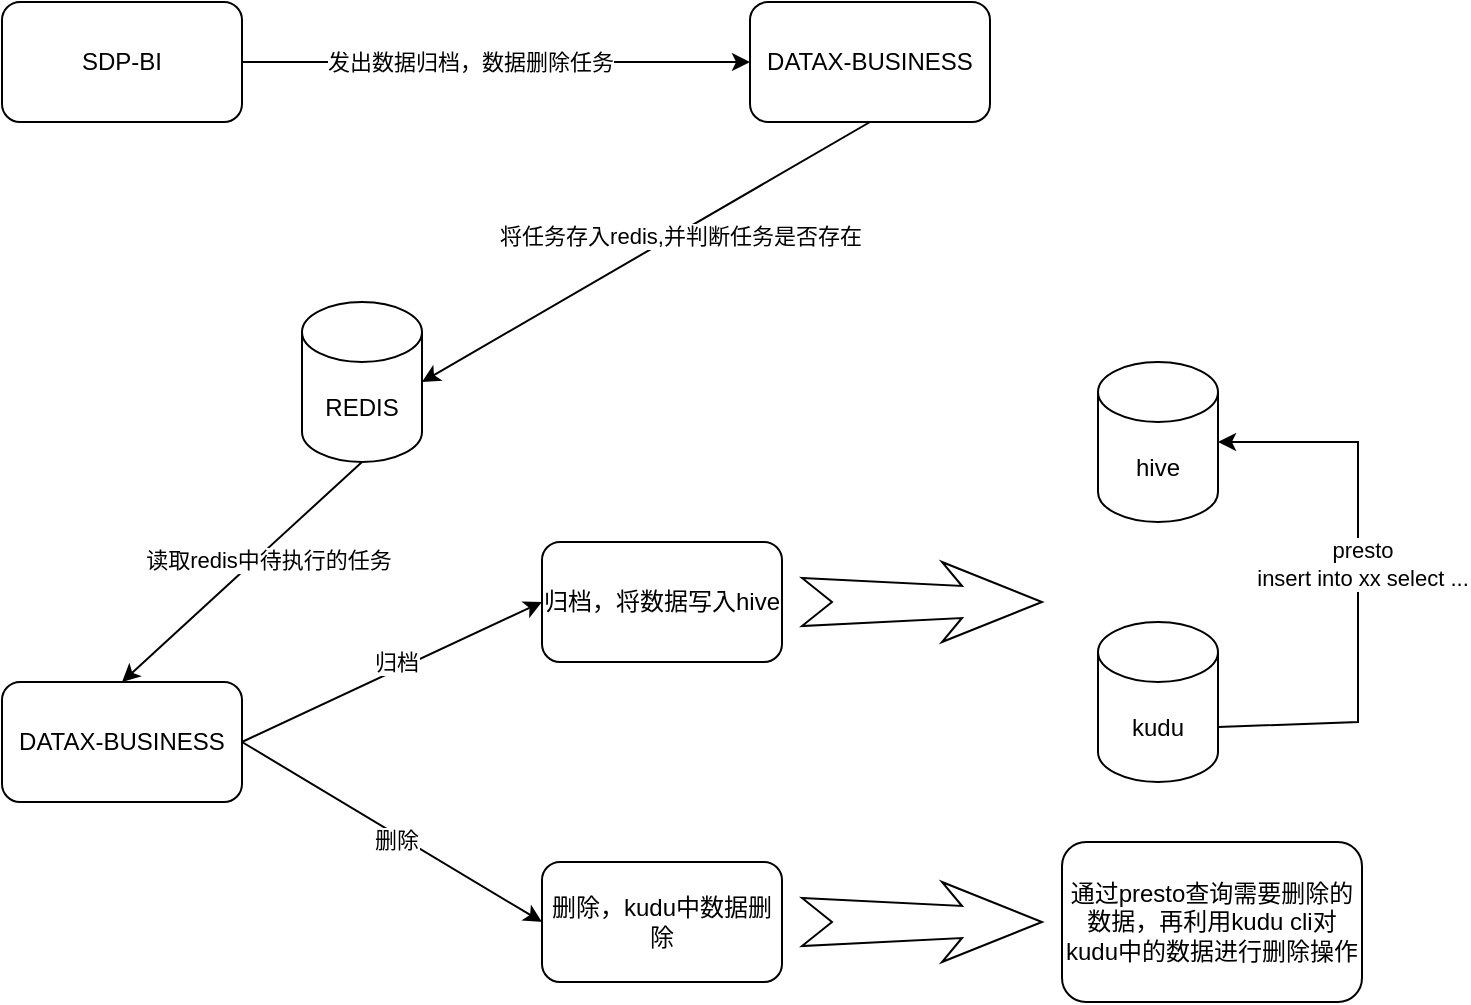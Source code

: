 <mxfile version="21.6.6" type="github">
  <diagram name="第 1 页" id="ln0SWhYRjzifMb2PSEd9">
    <mxGraphModel dx="1434" dy="764" grid="1" gridSize="10" guides="1" tooltips="1" connect="1" arrows="1" fold="1" page="1" pageScale="1" pageWidth="827" pageHeight="1169" math="0" shadow="0">
      <root>
        <mxCell id="0" />
        <mxCell id="1" parent="0" />
        <mxCell id="C_-iy7kHMJoZ64grmj2h-1" value="SDP-BI" style="rounded=1;whiteSpace=wrap;html=1;" vertex="1" parent="1">
          <mxGeometry x="40" y="240" width="120" height="60" as="geometry" />
        </mxCell>
        <mxCell id="C_-iy7kHMJoZ64grmj2h-2" value="DATAX-BUSINESS" style="rounded=1;whiteSpace=wrap;html=1;" vertex="1" parent="1">
          <mxGeometry x="414" y="240" width="120" height="60" as="geometry" />
        </mxCell>
        <mxCell id="C_-iy7kHMJoZ64grmj2h-3" value="REDIS" style="shape=cylinder3;whiteSpace=wrap;html=1;boundedLbl=1;backgroundOutline=1;size=15;" vertex="1" parent="1">
          <mxGeometry x="190" y="390" width="60" height="80" as="geometry" />
        </mxCell>
        <mxCell id="C_-iy7kHMJoZ64grmj2h-4" value="" style="endArrow=classic;html=1;rounded=0;entryX=0;entryY=0.5;entryDx=0;entryDy=0;" edge="1" parent="1" target="C_-iy7kHMJoZ64grmj2h-2">
          <mxGeometry width="50" height="50" relative="1" as="geometry">
            <mxPoint x="160" y="270" as="sourcePoint" />
            <mxPoint x="410" y="270" as="targetPoint" />
          </mxGeometry>
        </mxCell>
        <mxCell id="C_-iy7kHMJoZ64grmj2h-6" value="发出数据归档，数据删除任务" style="edgeLabel;html=1;align=center;verticalAlign=middle;resizable=0;points=[];" vertex="1" connectable="0" parent="C_-iy7kHMJoZ64grmj2h-4">
          <mxGeometry x="-0.102" relative="1" as="geometry">
            <mxPoint as="offset" />
          </mxGeometry>
        </mxCell>
        <mxCell id="C_-iy7kHMJoZ64grmj2h-5" value="" style="endArrow=classic;html=1;rounded=0;exitX=0.5;exitY=1;exitDx=0;exitDy=0;entryX=1;entryY=0.5;entryDx=0;entryDy=0;entryPerimeter=0;" edge="1" parent="1" source="C_-iy7kHMJoZ64grmj2h-2" target="C_-iy7kHMJoZ64grmj2h-3">
          <mxGeometry width="50" height="50" relative="1" as="geometry">
            <mxPoint x="390" y="520" as="sourcePoint" />
            <mxPoint x="440" y="470" as="targetPoint" />
          </mxGeometry>
        </mxCell>
        <mxCell id="C_-iy7kHMJoZ64grmj2h-7" value="将任务存入redis,并判断任务是否存在" style="edgeLabel;html=1;align=center;verticalAlign=middle;resizable=0;points=[];" vertex="1" connectable="0" parent="C_-iy7kHMJoZ64grmj2h-5">
          <mxGeometry x="-0.148" y="1" relative="1" as="geometry">
            <mxPoint as="offset" />
          </mxGeometry>
        </mxCell>
        <mxCell id="C_-iy7kHMJoZ64grmj2h-8" value="DATAX-BUSINESS" style="rounded=1;whiteSpace=wrap;html=1;" vertex="1" parent="1">
          <mxGeometry x="40" y="580" width="120" height="60" as="geometry" />
        </mxCell>
        <mxCell id="C_-iy7kHMJoZ64grmj2h-9" value="" style="endArrow=classic;html=1;rounded=0;exitX=0.5;exitY=1;exitDx=0;exitDy=0;exitPerimeter=0;entryX=0.5;entryY=0;entryDx=0;entryDy=0;" edge="1" parent="1" source="C_-iy7kHMJoZ64grmj2h-3" target="C_-iy7kHMJoZ64grmj2h-8">
          <mxGeometry width="50" height="50" relative="1" as="geometry">
            <mxPoint x="390" y="520" as="sourcePoint" />
            <mxPoint x="440" y="470" as="targetPoint" />
          </mxGeometry>
        </mxCell>
        <mxCell id="C_-iy7kHMJoZ64grmj2h-10" value="读取redis中待执行的任务" style="edgeLabel;html=1;align=center;verticalAlign=middle;resizable=0;points=[];" vertex="1" connectable="0" parent="C_-iy7kHMJoZ64grmj2h-9">
          <mxGeometry x="-0.168" y="4" relative="1" as="geometry">
            <mxPoint as="offset" />
          </mxGeometry>
        </mxCell>
        <mxCell id="C_-iy7kHMJoZ64grmj2h-11" value="归档，将数据写入hive" style="rounded=1;whiteSpace=wrap;html=1;" vertex="1" parent="1">
          <mxGeometry x="310" y="510" width="120" height="60" as="geometry" />
        </mxCell>
        <mxCell id="C_-iy7kHMJoZ64grmj2h-12" value="删除，kudu中数据删除" style="rounded=1;whiteSpace=wrap;html=1;" vertex="1" parent="1">
          <mxGeometry x="310" y="670" width="120" height="60" as="geometry" />
        </mxCell>
        <mxCell id="C_-iy7kHMJoZ64grmj2h-13" value="" style="endArrow=classic;html=1;rounded=0;entryX=0;entryY=0.5;entryDx=0;entryDy=0;" edge="1" parent="1" target="C_-iy7kHMJoZ64grmj2h-11">
          <mxGeometry width="50" height="50" relative="1" as="geometry">
            <mxPoint x="160" y="610" as="sourcePoint" />
            <mxPoint x="210" y="560" as="targetPoint" />
          </mxGeometry>
        </mxCell>
        <mxCell id="C_-iy7kHMJoZ64grmj2h-15" value="归档" style="edgeLabel;html=1;align=center;verticalAlign=middle;resizable=0;points=[];" vertex="1" connectable="0" parent="C_-iy7kHMJoZ64grmj2h-13">
          <mxGeometry x="0.047" y="4" relative="1" as="geometry">
            <mxPoint as="offset" />
          </mxGeometry>
        </mxCell>
        <mxCell id="C_-iy7kHMJoZ64grmj2h-14" value="" style="endArrow=classic;html=1;rounded=0;entryX=0;entryY=0.5;entryDx=0;entryDy=0;" edge="1" parent="1" target="C_-iy7kHMJoZ64grmj2h-12">
          <mxGeometry width="50" height="50" relative="1" as="geometry">
            <mxPoint x="160" y="610" as="sourcePoint" />
            <mxPoint x="210" y="560" as="targetPoint" />
          </mxGeometry>
        </mxCell>
        <mxCell id="C_-iy7kHMJoZ64grmj2h-16" value="删除" style="edgeLabel;html=1;align=center;verticalAlign=middle;resizable=0;points=[];" vertex="1" connectable="0" parent="C_-iy7kHMJoZ64grmj2h-14">
          <mxGeometry x="0.036" y="-2" relative="1" as="geometry">
            <mxPoint as="offset" />
          </mxGeometry>
        </mxCell>
        <mxCell id="C_-iy7kHMJoZ64grmj2h-17" value="kudu" style="shape=cylinder3;whiteSpace=wrap;html=1;boundedLbl=1;backgroundOutline=1;size=15;" vertex="1" parent="1">
          <mxGeometry x="588" y="550" width="60" height="80" as="geometry" />
        </mxCell>
        <mxCell id="C_-iy7kHMJoZ64grmj2h-18" value="hive" style="shape=cylinder3;whiteSpace=wrap;html=1;boundedLbl=1;backgroundOutline=1;size=15;" vertex="1" parent="1">
          <mxGeometry x="588" y="420" width="60" height="80" as="geometry" />
        </mxCell>
        <mxCell id="C_-iy7kHMJoZ64grmj2h-19" value="" style="endArrow=classic;html=1;rounded=0;entryX=1;entryY=0.5;entryDx=0;entryDy=0;entryPerimeter=0;exitX=1;exitY=0;exitDx=0;exitDy=52.5;exitPerimeter=0;" edge="1" parent="1" source="C_-iy7kHMJoZ64grmj2h-17" target="C_-iy7kHMJoZ64grmj2h-18">
          <mxGeometry width="50" height="50" relative="1" as="geometry">
            <mxPoint x="648" y="580" as="sourcePoint" />
            <mxPoint x="698" y="530" as="targetPoint" />
            <Array as="points">
              <mxPoint x="718" y="600" />
              <mxPoint x="718" y="460" />
            </Array>
          </mxGeometry>
        </mxCell>
        <mxCell id="C_-iy7kHMJoZ64grmj2h-20" value="presto&lt;br&gt;insert into xx select ..." style="edgeLabel;html=1;align=center;verticalAlign=middle;resizable=0;points=[];" vertex="1" connectable="0" parent="C_-iy7kHMJoZ64grmj2h-19">
          <mxGeometry x="0.069" y="-2" relative="1" as="geometry">
            <mxPoint as="offset" />
          </mxGeometry>
        </mxCell>
        <mxCell id="C_-iy7kHMJoZ64grmj2h-21" value="通过presto查询需要删除的数据，再利用kudu&amp;nbsp;cli对kudu中的数据进行删除操作" style="rounded=1;whiteSpace=wrap;html=1;" vertex="1" parent="1">
          <mxGeometry x="570" y="660" width="150" height="80" as="geometry" />
        </mxCell>
        <mxCell id="C_-iy7kHMJoZ64grmj2h-22" value="" style="html=1;shadow=0;dashed=0;align=center;verticalAlign=middle;shape=mxgraph.arrows2.stylisedArrow;dy=0.6;dx=40;notch=15;feather=0.4;" vertex="1" parent="1">
          <mxGeometry x="440" y="520" width="120" height="40" as="geometry" />
        </mxCell>
        <mxCell id="C_-iy7kHMJoZ64grmj2h-23" value="" style="html=1;shadow=0;dashed=0;align=center;verticalAlign=middle;shape=mxgraph.arrows2.stylisedArrow;dy=0.6;dx=40;notch=15;feather=0.4;" vertex="1" parent="1">
          <mxGeometry x="440" y="680" width="120" height="40" as="geometry" />
        </mxCell>
      </root>
    </mxGraphModel>
  </diagram>
</mxfile>
